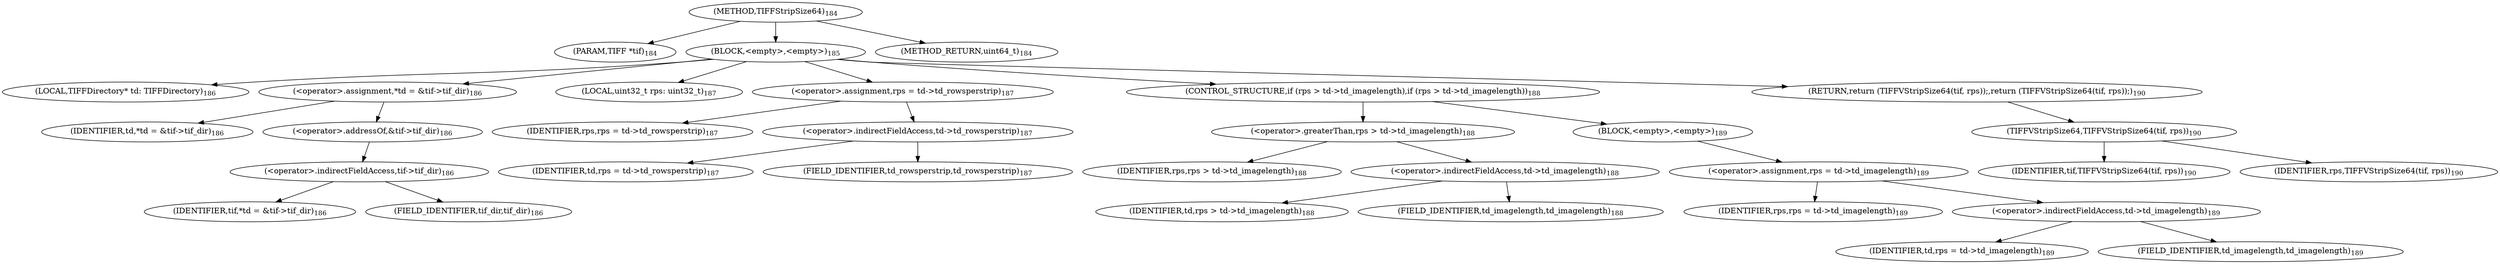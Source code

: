 digraph "TIFFStripSize64" {  
"11317" [label = <(METHOD,TIFFStripSize64)<SUB>184</SUB>> ]
"11318" [label = <(PARAM,TIFF *tif)<SUB>184</SUB>> ]
"11319" [label = <(BLOCK,&lt;empty&gt;,&lt;empty&gt;)<SUB>185</SUB>> ]
"11320" [label = <(LOCAL,TIFFDirectory* td: TIFFDirectory)<SUB>186</SUB>> ]
"11321" [label = <(&lt;operator&gt;.assignment,*td = &amp;tif-&gt;tif_dir)<SUB>186</SUB>> ]
"11322" [label = <(IDENTIFIER,td,*td = &amp;tif-&gt;tif_dir)<SUB>186</SUB>> ]
"11323" [label = <(&lt;operator&gt;.addressOf,&amp;tif-&gt;tif_dir)<SUB>186</SUB>> ]
"11324" [label = <(&lt;operator&gt;.indirectFieldAccess,tif-&gt;tif_dir)<SUB>186</SUB>> ]
"11325" [label = <(IDENTIFIER,tif,*td = &amp;tif-&gt;tif_dir)<SUB>186</SUB>> ]
"11326" [label = <(FIELD_IDENTIFIER,tif_dir,tif_dir)<SUB>186</SUB>> ]
"11327" [label = <(LOCAL,uint32_t rps: uint32_t)<SUB>187</SUB>> ]
"11328" [label = <(&lt;operator&gt;.assignment,rps = td-&gt;td_rowsperstrip)<SUB>187</SUB>> ]
"11329" [label = <(IDENTIFIER,rps,rps = td-&gt;td_rowsperstrip)<SUB>187</SUB>> ]
"11330" [label = <(&lt;operator&gt;.indirectFieldAccess,td-&gt;td_rowsperstrip)<SUB>187</SUB>> ]
"11331" [label = <(IDENTIFIER,td,rps = td-&gt;td_rowsperstrip)<SUB>187</SUB>> ]
"11332" [label = <(FIELD_IDENTIFIER,td_rowsperstrip,td_rowsperstrip)<SUB>187</SUB>> ]
"11333" [label = <(CONTROL_STRUCTURE,if (rps &gt; td-&gt;td_imagelength),if (rps &gt; td-&gt;td_imagelength))<SUB>188</SUB>> ]
"11334" [label = <(&lt;operator&gt;.greaterThan,rps &gt; td-&gt;td_imagelength)<SUB>188</SUB>> ]
"11335" [label = <(IDENTIFIER,rps,rps &gt; td-&gt;td_imagelength)<SUB>188</SUB>> ]
"11336" [label = <(&lt;operator&gt;.indirectFieldAccess,td-&gt;td_imagelength)<SUB>188</SUB>> ]
"11337" [label = <(IDENTIFIER,td,rps &gt; td-&gt;td_imagelength)<SUB>188</SUB>> ]
"11338" [label = <(FIELD_IDENTIFIER,td_imagelength,td_imagelength)<SUB>188</SUB>> ]
"11339" [label = <(BLOCK,&lt;empty&gt;,&lt;empty&gt;)<SUB>189</SUB>> ]
"11340" [label = <(&lt;operator&gt;.assignment,rps = td-&gt;td_imagelength)<SUB>189</SUB>> ]
"11341" [label = <(IDENTIFIER,rps,rps = td-&gt;td_imagelength)<SUB>189</SUB>> ]
"11342" [label = <(&lt;operator&gt;.indirectFieldAccess,td-&gt;td_imagelength)<SUB>189</SUB>> ]
"11343" [label = <(IDENTIFIER,td,rps = td-&gt;td_imagelength)<SUB>189</SUB>> ]
"11344" [label = <(FIELD_IDENTIFIER,td_imagelength,td_imagelength)<SUB>189</SUB>> ]
"11345" [label = <(RETURN,return (TIFFVStripSize64(tif, rps));,return (TIFFVStripSize64(tif, rps));)<SUB>190</SUB>> ]
"11346" [label = <(TIFFVStripSize64,TIFFVStripSize64(tif, rps))<SUB>190</SUB>> ]
"11347" [label = <(IDENTIFIER,tif,TIFFVStripSize64(tif, rps))<SUB>190</SUB>> ]
"11348" [label = <(IDENTIFIER,rps,TIFFVStripSize64(tif, rps))<SUB>190</SUB>> ]
"11349" [label = <(METHOD_RETURN,uint64_t)<SUB>184</SUB>> ]
  "11317" -> "11318" 
  "11317" -> "11319" 
  "11317" -> "11349" 
  "11319" -> "11320" 
  "11319" -> "11321" 
  "11319" -> "11327" 
  "11319" -> "11328" 
  "11319" -> "11333" 
  "11319" -> "11345" 
  "11321" -> "11322" 
  "11321" -> "11323" 
  "11323" -> "11324" 
  "11324" -> "11325" 
  "11324" -> "11326" 
  "11328" -> "11329" 
  "11328" -> "11330" 
  "11330" -> "11331" 
  "11330" -> "11332" 
  "11333" -> "11334" 
  "11333" -> "11339" 
  "11334" -> "11335" 
  "11334" -> "11336" 
  "11336" -> "11337" 
  "11336" -> "11338" 
  "11339" -> "11340" 
  "11340" -> "11341" 
  "11340" -> "11342" 
  "11342" -> "11343" 
  "11342" -> "11344" 
  "11345" -> "11346" 
  "11346" -> "11347" 
  "11346" -> "11348" 
}
